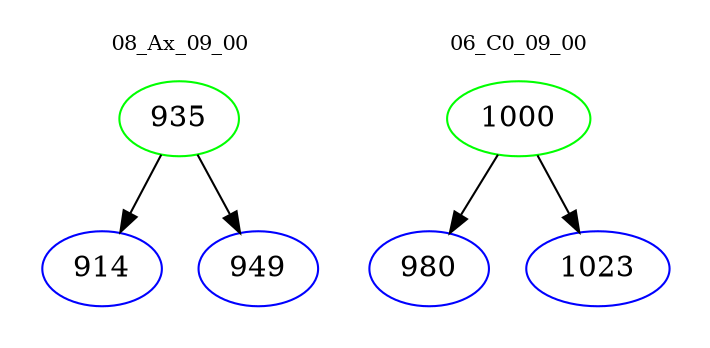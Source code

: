 digraph{
subgraph cluster_0 {
color = white
label = "08_Ax_09_00";
fontsize=10;
T0_935 [label="935", color="green"]
T0_935 -> T0_914 [color="black"]
T0_914 [label="914", color="blue"]
T0_935 -> T0_949 [color="black"]
T0_949 [label="949", color="blue"]
}
subgraph cluster_1 {
color = white
label = "06_C0_09_00";
fontsize=10;
T1_1000 [label="1000", color="green"]
T1_1000 -> T1_980 [color="black"]
T1_980 [label="980", color="blue"]
T1_1000 -> T1_1023 [color="black"]
T1_1023 [label="1023", color="blue"]
}
}
